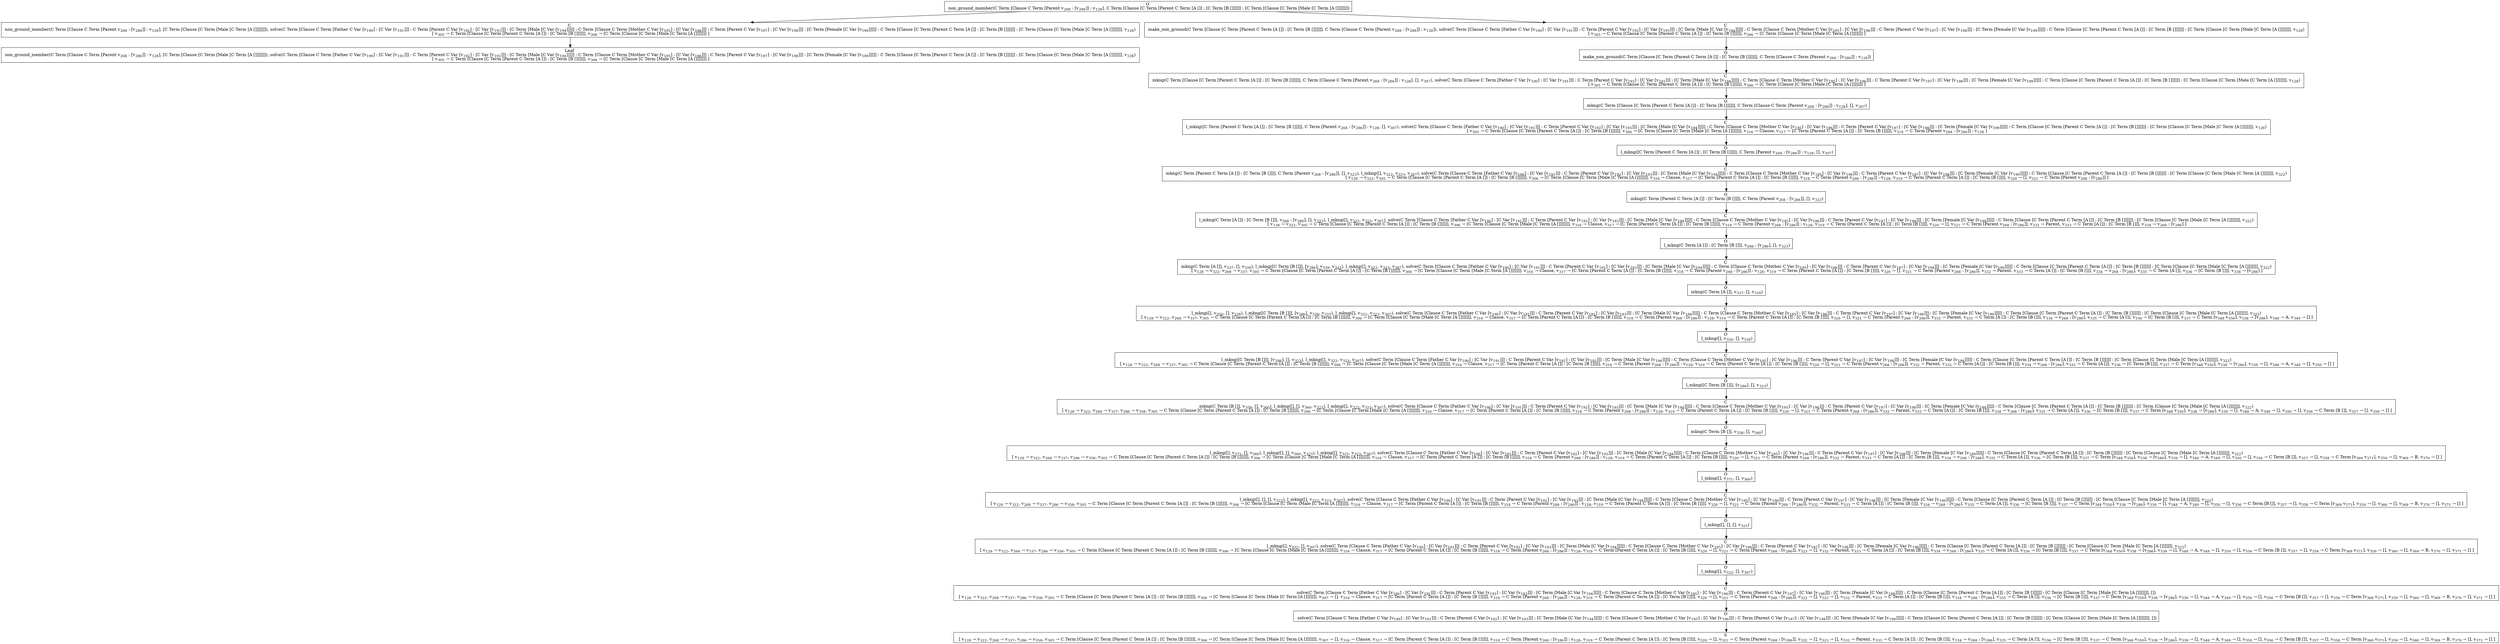 digraph {
    graph [rankdir=TB
          ,bgcolor=transparent];
    node [shape=box
         ,fillcolor=white
         ,style=filled];
    0 [label=<O <BR/> non_ground_member(C Term [Clause C Term [Parent v<SUB>268</SUB> : [v<SUB>286</SUB>]] : v<SUB>128</SUB>], C Term [Clause [C Term [Parent C Term [A []] : [C Term [B []]]]]] : [C Term [Clause [C Term [Male [C Term [A []]]]]]])>];
    1 [label=<C <BR/> non_ground_member(C Term [Clause C Term [Parent v<SUB>268</SUB> : [v<SUB>286</SUB>]] : v<SUB>128</SUB>], [C Term [Clause [C Term [Male [C Term [A []]]]]]]), solve(C Term [Clause C Term [Father C Var [v<SUB>190</SUB>] : [C Var [v<SUB>191</SUB>]]] : C Term [Parent C Var [v<SUB>192</SUB>] : [C Var [v<SUB>193</SUB>]]] : [C Term [Male [C Var [v<SUB>194</SUB>]]]]] : C Term [Clause C Term [Mother C Var [v<SUB>195</SUB>] : [C Var [v<SUB>196</SUB>]]] : C Term [Parent C Var [v<SUB>197</SUB>] : [C Var [v<SUB>198</SUB>]]] : [C Term [Female [C Var [v<SUB>199</SUB>]]]]] : C Term [Clause [C Term [Parent C Term [A []] : [C Term [B []]]]]] : [C Term [Clause [C Term [Male [C Term [A []]]]]]], v<SUB>128</SUB>) <BR/>  [ v<SUB>305</SUB> &rarr; C Term [Clause [C Term [Parent C Term [A []] : [C Term [B []]]]]], v<SUB>306</SUB> &rarr; [C Term [Clause [C Term [Male [C Term [A []]]]]]] ] >];
    2 [label=<C <BR/> make_non_ground(C Term [Clause [C Term [Parent C Term [A []] : [C Term [B []]]]]], C Term [Clause C Term [Parent v<SUB>268</SUB> : [v<SUB>286</SUB>]] : v<SUB>128</SUB>]), solve(C Term [Clause C Term [Father C Var [v<SUB>190</SUB>] : [C Var [v<SUB>191</SUB>]]] : C Term [Parent C Var [v<SUB>192</SUB>] : [C Var [v<SUB>193</SUB>]]] : [C Term [Male [C Var [v<SUB>194</SUB>]]]]] : C Term [Clause C Term [Mother C Var [v<SUB>195</SUB>] : [C Var [v<SUB>196</SUB>]]] : C Term [Parent C Var [v<SUB>197</SUB>] : [C Var [v<SUB>198</SUB>]]] : [C Term [Female [C Var [v<SUB>199</SUB>]]]]] : C Term [Clause [C Term [Parent C Term [A []] : [C Term [B []]]]]] : [C Term [Clause [C Term [Male [C Term [A []]]]]]], v<SUB>128</SUB>) <BR/>  [ v<SUB>305</SUB> &rarr; C Term [Clause [C Term [Parent C Term [A []] : [C Term [B []]]]]], v<SUB>306</SUB> &rarr; [C Term [Clause [C Term [Male [C Term [A []]]]]]] ] >];
    3 [label=<Leaf <BR/> non_ground_member(C Term [Clause C Term [Parent v<SUB>268</SUB> : [v<SUB>286</SUB>]] : v<SUB>128</SUB>], [C Term [Clause [C Term [Male [C Term [A []]]]]]]), solve(C Term [Clause C Term [Father C Var [v<SUB>190</SUB>] : [C Var [v<SUB>191</SUB>]]] : C Term [Parent C Var [v<SUB>192</SUB>] : [C Var [v<SUB>193</SUB>]]] : [C Term [Male [C Var [v<SUB>194</SUB>]]]]] : C Term [Clause C Term [Mother C Var [v<SUB>195</SUB>] : [C Var [v<SUB>196</SUB>]]] : C Term [Parent C Var [v<SUB>197</SUB>] : [C Var [v<SUB>198</SUB>]]] : [C Term [Female [C Var [v<SUB>199</SUB>]]]]] : C Term [Clause [C Term [Parent C Term [A []] : [C Term [B []]]]]] : [C Term [Clause [C Term [Male [C Term [A []]]]]]], v<SUB>128</SUB>) <BR/>  [ v<SUB>305</SUB> &rarr; C Term [Clause [C Term [Parent C Term [A []] : [C Term [B []]]]]], v<SUB>306</SUB> &rarr; [C Term [Clause [C Term [Male [C Term [A []]]]]]] ] >];
    4 [label=<O <BR/> make_non_ground(C Term [Clause [C Term [Parent C Term [A []] : [C Term [B []]]]]], C Term [Clause C Term [Parent v<SUB>268</SUB> : [v<SUB>286</SUB>]] : v<SUB>128</SUB>])>];
    5 [label=<C <BR/> mkng(C Term [Clause [C Term [Parent C Term [A []] : [C Term [B []]]]]], C Term [Clause C Term [Parent v<SUB>268</SUB> : [v<SUB>286</SUB>]] : v<SUB>128</SUB>], [], v<SUB>307</SUB>), solve(C Term [Clause C Term [Father C Var [v<SUB>190</SUB>] : [C Var [v<SUB>191</SUB>]]] : C Term [Parent C Var [v<SUB>192</SUB>] : [C Var [v<SUB>193</SUB>]]] : [C Term [Male [C Var [v<SUB>194</SUB>]]]]] : C Term [Clause C Term [Mother C Var [v<SUB>195</SUB>] : [C Var [v<SUB>196</SUB>]]] : C Term [Parent C Var [v<SUB>197</SUB>] : [C Var [v<SUB>198</SUB>]]] : [C Term [Female [C Var [v<SUB>199</SUB>]]]]] : C Term [Clause [C Term [Parent C Term [A []] : [C Term [B []]]]]] : [C Term [Clause [C Term [Male [C Term [A []]]]]]], v<SUB>128</SUB>) <BR/>  [ v<SUB>305</SUB> &rarr; C Term [Clause [C Term [Parent C Term [A []] : [C Term [B []]]]]], v<SUB>306</SUB> &rarr; [C Term [Clause [C Term [Male [C Term [A []]]]]]] ] >];
    6 [label=<O <BR/> mkng(C Term [Clause [C Term [Parent C Term [A []] : [C Term [B []]]]]], C Term [Clause C Term [Parent v<SUB>268</SUB> : [v<SUB>286</SUB>]] : v<SUB>128</SUB>], [], v<SUB>307</SUB>)>];
    7 [label=<C <BR/> l_mkng([C Term [Parent C Term [A []] : [C Term [B []]]]], C Term [Parent v<SUB>268</SUB> : [v<SUB>286</SUB>]] : v<SUB>128</SUB>, [], v<SUB>307</SUB>), solve(C Term [Clause C Term [Father C Var [v<SUB>190</SUB>] : [C Var [v<SUB>191</SUB>]]] : C Term [Parent C Var [v<SUB>192</SUB>] : [C Var [v<SUB>193</SUB>]]] : [C Term [Male [C Var [v<SUB>194</SUB>]]]]] : C Term [Clause C Term [Mother C Var [v<SUB>195</SUB>] : [C Var [v<SUB>196</SUB>]]] : C Term [Parent C Var [v<SUB>197</SUB>] : [C Var [v<SUB>198</SUB>]]] : [C Term [Female [C Var [v<SUB>199</SUB>]]]]] : C Term [Clause [C Term [Parent C Term [A []] : [C Term [B []]]]]] : [C Term [Clause [C Term [Male [C Term [A []]]]]]], v<SUB>128</SUB>) <BR/>  [ v<SUB>305</SUB> &rarr; C Term [Clause [C Term [Parent C Term [A []] : [C Term [B []]]]]], v<SUB>306</SUB> &rarr; [C Term [Clause [C Term [Male [C Term [A []]]]]]], v<SUB>316</SUB> &rarr; Clause, v<SUB>317</SUB> &rarr; [C Term [Parent C Term [A []] : [C Term [B []]]]], v<SUB>318</SUB> &rarr; C Term [Parent v<SUB>268</SUB> : [v<SUB>286</SUB>]] : v<SUB>128</SUB> ] >];
    8 [label=<O <BR/> l_mkng([C Term [Parent C Term [A []] : [C Term [B []]]]], C Term [Parent v<SUB>268</SUB> : [v<SUB>286</SUB>]] : v<SUB>128</SUB>, [], v<SUB>307</SUB>)>];
    9 [label=<C <BR/> mkng(C Term [Parent C Term [A []] : [C Term [B []]]], C Term [Parent v<SUB>268</SUB> : [v<SUB>286</SUB>]], [], v<SUB>323</SUB>), l_mkng([], v<SUB>322</SUB>, v<SUB>323</SUB>, v<SUB>307</SUB>), solve(C Term [Clause C Term [Father C Var [v<SUB>190</SUB>] : [C Var [v<SUB>191</SUB>]]] : C Term [Parent C Var [v<SUB>192</SUB>] : [C Var [v<SUB>193</SUB>]]] : [C Term [Male [C Var [v<SUB>194</SUB>]]]]] : C Term [Clause C Term [Mother C Var [v<SUB>195</SUB>] : [C Var [v<SUB>196</SUB>]]] : C Term [Parent C Var [v<SUB>197</SUB>] : [C Var [v<SUB>198</SUB>]]] : [C Term [Female [C Var [v<SUB>199</SUB>]]]]] : C Term [Clause [C Term [Parent C Term [A []] : [C Term [B []]]]]] : [C Term [Clause [C Term [Male [C Term [A []]]]]]], v<SUB>322</SUB>) <BR/>  [ v<SUB>128</SUB> &rarr; v<SUB>322</SUB>, v<SUB>305</SUB> &rarr; C Term [Clause [C Term [Parent C Term [A []] : [C Term [B []]]]]], v<SUB>306</SUB> &rarr; [C Term [Clause [C Term [Male [C Term [A []]]]]]], v<SUB>316</SUB> &rarr; Clause, v<SUB>317</SUB> &rarr; [C Term [Parent C Term [A []] : [C Term [B []]]]], v<SUB>318</SUB> &rarr; C Term [Parent v<SUB>268</SUB> : [v<SUB>286</SUB>]] : v<SUB>128</SUB>, v<SUB>319</SUB> &rarr; C Term [Parent C Term [A []] : [C Term [B []]]], v<SUB>320</SUB> &rarr; [], v<SUB>321</SUB> &rarr; C Term [Parent v<SUB>268</SUB> : [v<SUB>286</SUB>]] ] >];
    10 [label=<O <BR/> mkng(C Term [Parent C Term [A []] : [C Term [B []]]], C Term [Parent v<SUB>268</SUB> : [v<SUB>286</SUB>]], [], v<SUB>323</SUB>)>];
    11 [label=<C <BR/> l_mkng(C Term [A []] : [C Term [B []]], v<SUB>268</SUB> : [v<SUB>286</SUB>], [], v<SUB>323</SUB>), l_mkng([], v<SUB>322</SUB>, v<SUB>323</SUB>, v<SUB>307</SUB>), solve(C Term [Clause C Term [Father C Var [v<SUB>190</SUB>] : [C Var [v<SUB>191</SUB>]]] : C Term [Parent C Var [v<SUB>192</SUB>] : [C Var [v<SUB>193</SUB>]]] : [C Term [Male [C Var [v<SUB>194</SUB>]]]]] : C Term [Clause C Term [Mother C Var [v<SUB>195</SUB>] : [C Var [v<SUB>196</SUB>]]] : C Term [Parent C Var [v<SUB>197</SUB>] : [C Var [v<SUB>198</SUB>]]] : [C Term [Female [C Var [v<SUB>199</SUB>]]]]] : C Term [Clause [C Term [Parent C Term [A []] : [C Term [B []]]]]] : [C Term [Clause [C Term [Male [C Term [A []]]]]]], v<SUB>322</SUB>) <BR/>  [ v<SUB>128</SUB> &rarr; v<SUB>322</SUB>, v<SUB>305</SUB> &rarr; C Term [Clause [C Term [Parent C Term [A []] : [C Term [B []]]]]], v<SUB>306</SUB> &rarr; [C Term [Clause [C Term [Male [C Term [A []]]]]]], v<SUB>316</SUB> &rarr; Clause, v<SUB>317</SUB> &rarr; [C Term [Parent C Term [A []] : [C Term [B []]]]], v<SUB>318</SUB> &rarr; C Term [Parent v<SUB>268</SUB> : [v<SUB>286</SUB>]] : v<SUB>128</SUB>, v<SUB>319</SUB> &rarr; C Term [Parent C Term [A []] : [C Term [B []]]], v<SUB>320</SUB> &rarr; [], v<SUB>321</SUB> &rarr; C Term [Parent v<SUB>268</SUB> : [v<SUB>286</SUB>]], v<SUB>332</SUB> &rarr; Parent, v<SUB>333</SUB> &rarr; C Term [A []] : [C Term [B []]], v<SUB>334</SUB> &rarr; v<SUB>268</SUB> : [v<SUB>286</SUB>] ] >];
    12 [label=<O <BR/> l_mkng(C Term [A []] : [C Term [B []]], v<SUB>268</SUB> : [v<SUB>286</SUB>], [], v<SUB>323</SUB>)>];
    13 [label=<C <BR/> mkng(C Term [A []], v<SUB>337</SUB>, [], v<SUB>339</SUB>), l_mkng([C Term [B []]], [v<SUB>286</SUB>], v<SUB>339</SUB>, v<SUB>323</SUB>), l_mkng([], v<SUB>322</SUB>, v<SUB>323</SUB>, v<SUB>307</SUB>), solve(C Term [Clause C Term [Father C Var [v<SUB>190</SUB>] : [C Var [v<SUB>191</SUB>]]] : C Term [Parent C Var [v<SUB>192</SUB>] : [C Var [v<SUB>193</SUB>]]] : [C Term [Male [C Var [v<SUB>194</SUB>]]]]] : C Term [Clause C Term [Mother C Var [v<SUB>195</SUB>] : [C Var [v<SUB>196</SUB>]]] : C Term [Parent C Var [v<SUB>197</SUB>] : [C Var [v<SUB>198</SUB>]]] : [C Term [Female [C Var [v<SUB>199</SUB>]]]]] : C Term [Clause [C Term [Parent C Term [A []] : [C Term [B []]]]]] : [C Term [Clause [C Term [Male [C Term [A []]]]]]], v<SUB>322</SUB>) <BR/>  [ v<SUB>128</SUB> &rarr; v<SUB>322</SUB>, v<SUB>268</SUB> &rarr; v<SUB>337</SUB>, v<SUB>305</SUB> &rarr; C Term [Clause [C Term [Parent C Term [A []] : [C Term [B []]]]]], v<SUB>306</SUB> &rarr; [C Term [Clause [C Term [Male [C Term [A []]]]]]], v<SUB>316</SUB> &rarr; Clause, v<SUB>317</SUB> &rarr; [C Term [Parent C Term [A []] : [C Term [B []]]]], v<SUB>318</SUB> &rarr; C Term [Parent v<SUB>268</SUB> : [v<SUB>286</SUB>]] : v<SUB>128</SUB>, v<SUB>319</SUB> &rarr; C Term [Parent C Term [A []] : [C Term [B []]]], v<SUB>320</SUB> &rarr; [], v<SUB>321</SUB> &rarr; C Term [Parent v<SUB>268</SUB> : [v<SUB>286</SUB>]], v<SUB>332</SUB> &rarr; Parent, v<SUB>333</SUB> &rarr; C Term [A []] : [C Term [B []]], v<SUB>334</SUB> &rarr; v<SUB>268</SUB> : [v<SUB>286</SUB>], v<SUB>335</SUB> &rarr; C Term [A []], v<SUB>336</SUB> &rarr; [C Term [B []]], v<SUB>338</SUB> &rarr; [v<SUB>286</SUB>] ] >];
    14 [label=<O <BR/> mkng(C Term [A []], v<SUB>337</SUB>, [], v<SUB>339</SUB>)>];
    15 [label=<C <BR/> l_mkng([], v<SUB>350</SUB>, [], v<SUB>339</SUB>), l_mkng([C Term [B []]], [v<SUB>286</SUB>], v<SUB>339</SUB>, v<SUB>323</SUB>), l_mkng([], v<SUB>322</SUB>, v<SUB>323</SUB>, v<SUB>307</SUB>), solve(C Term [Clause C Term [Father C Var [v<SUB>190</SUB>] : [C Var [v<SUB>191</SUB>]]] : C Term [Parent C Var [v<SUB>192</SUB>] : [C Var [v<SUB>193</SUB>]]] : [C Term [Male [C Var [v<SUB>194</SUB>]]]]] : C Term [Clause C Term [Mother C Var [v<SUB>195</SUB>] : [C Var [v<SUB>196</SUB>]]] : C Term [Parent C Var [v<SUB>197</SUB>] : [C Var [v<SUB>198</SUB>]]] : [C Term [Female [C Var [v<SUB>199</SUB>]]]]] : C Term [Clause [C Term [Parent C Term [A []] : [C Term [B []]]]]] : [C Term [Clause [C Term [Male [C Term [A []]]]]]], v<SUB>322</SUB>) <BR/>  [ v<SUB>128</SUB> &rarr; v<SUB>322</SUB>, v<SUB>268</SUB> &rarr; v<SUB>337</SUB>, v<SUB>305</SUB> &rarr; C Term [Clause [C Term [Parent C Term [A []] : [C Term [B []]]]]], v<SUB>306</SUB> &rarr; [C Term [Clause [C Term [Male [C Term [A []]]]]]], v<SUB>316</SUB> &rarr; Clause, v<SUB>317</SUB> &rarr; [C Term [Parent C Term [A []] : [C Term [B []]]]], v<SUB>318</SUB> &rarr; C Term [Parent v<SUB>268</SUB> : [v<SUB>286</SUB>]] : v<SUB>128</SUB>, v<SUB>319</SUB> &rarr; C Term [Parent C Term [A []] : [C Term [B []]]], v<SUB>320</SUB> &rarr; [], v<SUB>321</SUB> &rarr; C Term [Parent v<SUB>268</SUB> : [v<SUB>286</SUB>]], v<SUB>332</SUB> &rarr; Parent, v<SUB>333</SUB> &rarr; C Term [A []] : [C Term [B []]], v<SUB>334</SUB> &rarr; v<SUB>268</SUB> : [v<SUB>286</SUB>], v<SUB>335</SUB> &rarr; C Term [A []], v<SUB>336</SUB> &rarr; [C Term [B []]], v<SUB>337</SUB> &rarr; C Term [v<SUB>348</SUB> v<SUB>350</SUB>], v<SUB>338</SUB> &rarr; [v<SUB>286</SUB>], v<SUB>348</SUB> &rarr; A, v<SUB>349</SUB> &rarr; [] ] >];
    16 [label=<O <BR/> l_mkng([], v<SUB>350</SUB>, [], v<SUB>339</SUB>)>];
    17 [label=<C <BR/> l_mkng([C Term [B []]], [v<SUB>286</SUB>], [], v<SUB>323</SUB>), l_mkng([], v<SUB>322</SUB>, v<SUB>323</SUB>, v<SUB>307</SUB>), solve(C Term [Clause C Term [Father C Var [v<SUB>190</SUB>] : [C Var [v<SUB>191</SUB>]]] : C Term [Parent C Var [v<SUB>192</SUB>] : [C Var [v<SUB>193</SUB>]]] : [C Term [Male [C Var [v<SUB>194</SUB>]]]]] : C Term [Clause C Term [Mother C Var [v<SUB>195</SUB>] : [C Var [v<SUB>196</SUB>]]] : C Term [Parent C Var [v<SUB>197</SUB>] : [C Var [v<SUB>198</SUB>]]] : [C Term [Female [C Var [v<SUB>199</SUB>]]]]] : C Term [Clause [C Term [Parent C Term [A []] : [C Term [B []]]]]] : [C Term [Clause [C Term [Male [C Term [A []]]]]]], v<SUB>322</SUB>) <BR/>  [ v<SUB>128</SUB> &rarr; v<SUB>322</SUB>, v<SUB>268</SUB> &rarr; v<SUB>337</SUB>, v<SUB>305</SUB> &rarr; C Term [Clause [C Term [Parent C Term [A []] : [C Term [B []]]]]], v<SUB>306</SUB> &rarr; [C Term [Clause [C Term [Male [C Term [A []]]]]]], v<SUB>316</SUB> &rarr; Clause, v<SUB>317</SUB> &rarr; [C Term [Parent C Term [A []] : [C Term [B []]]]], v<SUB>318</SUB> &rarr; C Term [Parent v<SUB>268</SUB> : [v<SUB>286</SUB>]] : v<SUB>128</SUB>, v<SUB>319</SUB> &rarr; C Term [Parent C Term [A []] : [C Term [B []]]], v<SUB>320</SUB> &rarr; [], v<SUB>321</SUB> &rarr; C Term [Parent v<SUB>268</SUB> : [v<SUB>286</SUB>]], v<SUB>332</SUB> &rarr; Parent, v<SUB>333</SUB> &rarr; C Term [A []] : [C Term [B []]], v<SUB>334</SUB> &rarr; v<SUB>268</SUB> : [v<SUB>286</SUB>], v<SUB>335</SUB> &rarr; C Term [A []], v<SUB>336</SUB> &rarr; [C Term [B []]], v<SUB>337</SUB> &rarr; C Term [v<SUB>348</SUB> v<SUB>350</SUB>], v<SUB>338</SUB> &rarr; [v<SUB>286</SUB>], v<SUB>339</SUB> &rarr; [], v<SUB>348</SUB> &rarr; A, v<SUB>349</SUB> &rarr; [], v<SUB>350</SUB> &rarr; [] ] >];
    18 [label=<O <BR/> l_mkng([C Term [B []]], [v<SUB>286</SUB>], [], v<SUB>323</SUB>)>];
    19 [label=<C <BR/> mkng(C Term [B []], v<SUB>358</SUB>, [], v<SUB>360</SUB>), l_mkng([], [], v<SUB>360</SUB>, v<SUB>323</SUB>), l_mkng([], v<SUB>322</SUB>, v<SUB>323</SUB>, v<SUB>307</SUB>), solve(C Term [Clause C Term [Father C Var [v<SUB>190</SUB>] : [C Var [v<SUB>191</SUB>]]] : C Term [Parent C Var [v<SUB>192</SUB>] : [C Var [v<SUB>193</SUB>]]] : [C Term [Male [C Var [v<SUB>194</SUB>]]]]] : C Term [Clause C Term [Mother C Var [v<SUB>195</SUB>] : [C Var [v<SUB>196</SUB>]]] : C Term [Parent C Var [v<SUB>197</SUB>] : [C Var [v<SUB>198</SUB>]]] : [C Term [Female [C Var [v<SUB>199</SUB>]]]]] : C Term [Clause [C Term [Parent C Term [A []] : [C Term [B []]]]]] : [C Term [Clause [C Term [Male [C Term [A []]]]]]], v<SUB>322</SUB>) <BR/>  [ v<SUB>128</SUB> &rarr; v<SUB>322</SUB>, v<SUB>268</SUB> &rarr; v<SUB>337</SUB>, v<SUB>286</SUB> &rarr; v<SUB>358</SUB>, v<SUB>305</SUB> &rarr; C Term [Clause [C Term [Parent C Term [A []] : [C Term [B []]]]]], v<SUB>306</SUB> &rarr; [C Term [Clause [C Term [Male [C Term [A []]]]]]], v<SUB>316</SUB> &rarr; Clause, v<SUB>317</SUB> &rarr; [C Term [Parent C Term [A []] : [C Term [B []]]]], v<SUB>318</SUB> &rarr; C Term [Parent v<SUB>268</SUB> : [v<SUB>286</SUB>]] : v<SUB>128</SUB>, v<SUB>319</SUB> &rarr; C Term [Parent C Term [A []] : [C Term [B []]]], v<SUB>320</SUB> &rarr; [], v<SUB>321</SUB> &rarr; C Term [Parent v<SUB>268</SUB> : [v<SUB>286</SUB>]], v<SUB>332</SUB> &rarr; Parent, v<SUB>333</SUB> &rarr; C Term [A []] : [C Term [B []]], v<SUB>334</SUB> &rarr; v<SUB>268</SUB> : [v<SUB>286</SUB>], v<SUB>335</SUB> &rarr; C Term [A []], v<SUB>336</SUB> &rarr; [C Term [B []]], v<SUB>337</SUB> &rarr; C Term [v<SUB>348</SUB> v<SUB>350</SUB>], v<SUB>338</SUB> &rarr; [v<SUB>286</SUB>], v<SUB>339</SUB> &rarr; [], v<SUB>348</SUB> &rarr; A, v<SUB>349</SUB> &rarr; [], v<SUB>350</SUB> &rarr; [], v<SUB>356</SUB> &rarr; C Term [B []], v<SUB>357</SUB> &rarr; [], v<SUB>359</SUB> &rarr; [] ] >];
    20 [label=<O <BR/> mkng(C Term [B []], v<SUB>358</SUB>, [], v<SUB>360</SUB>)>];
    21 [label=<C <BR/> l_mkng([], v<SUB>371</SUB>, [], v<SUB>360</SUB>), l_mkng([], [], v<SUB>360</SUB>, v<SUB>323</SUB>), l_mkng([], v<SUB>322</SUB>, v<SUB>323</SUB>, v<SUB>307</SUB>), solve(C Term [Clause C Term [Father C Var [v<SUB>190</SUB>] : [C Var [v<SUB>191</SUB>]]] : C Term [Parent C Var [v<SUB>192</SUB>] : [C Var [v<SUB>193</SUB>]]] : [C Term [Male [C Var [v<SUB>194</SUB>]]]]] : C Term [Clause C Term [Mother C Var [v<SUB>195</SUB>] : [C Var [v<SUB>196</SUB>]]] : C Term [Parent C Var [v<SUB>197</SUB>] : [C Var [v<SUB>198</SUB>]]] : [C Term [Female [C Var [v<SUB>199</SUB>]]]]] : C Term [Clause [C Term [Parent C Term [A []] : [C Term [B []]]]]] : [C Term [Clause [C Term [Male [C Term [A []]]]]]], v<SUB>322</SUB>) <BR/>  [ v<SUB>128</SUB> &rarr; v<SUB>322</SUB>, v<SUB>268</SUB> &rarr; v<SUB>337</SUB>, v<SUB>286</SUB> &rarr; v<SUB>358</SUB>, v<SUB>305</SUB> &rarr; C Term [Clause [C Term [Parent C Term [A []] : [C Term [B []]]]]], v<SUB>306</SUB> &rarr; [C Term [Clause [C Term [Male [C Term [A []]]]]]], v<SUB>316</SUB> &rarr; Clause, v<SUB>317</SUB> &rarr; [C Term [Parent C Term [A []] : [C Term [B []]]]], v<SUB>318</SUB> &rarr; C Term [Parent v<SUB>268</SUB> : [v<SUB>286</SUB>]] : v<SUB>128</SUB>, v<SUB>319</SUB> &rarr; C Term [Parent C Term [A []] : [C Term [B []]]], v<SUB>320</SUB> &rarr; [], v<SUB>321</SUB> &rarr; C Term [Parent v<SUB>268</SUB> : [v<SUB>286</SUB>]], v<SUB>332</SUB> &rarr; Parent, v<SUB>333</SUB> &rarr; C Term [A []] : [C Term [B []]], v<SUB>334</SUB> &rarr; v<SUB>268</SUB> : [v<SUB>286</SUB>], v<SUB>335</SUB> &rarr; C Term [A []], v<SUB>336</SUB> &rarr; [C Term [B []]], v<SUB>337</SUB> &rarr; C Term [v<SUB>348</SUB> v<SUB>350</SUB>], v<SUB>338</SUB> &rarr; [v<SUB>286</SUB>], v<SUB>339</SUB> &rarr; [], v<SUB>348</SUB> &rarr; A, v<SUB>349</SUB> &rarr; [], v<SUB>350</SUB> &rarr; [], v<SUB>356</SUB> &rarr; C Term [B []], v<SUB>357</SUB> &rarr; [], v<SUB>358</SUB> &rarr; C Term [v<SUB>369</SUB> v<SUB>371</SUB>], v<SUB>359</SUB> &rarr; [], v<SUB>369</SUB> &rarr; B, v<SUB>370</SUB> &rarr; [] ] >];
    22 [label=<O <BR/> l_mkng([], v<SUB>371</SUB>, [], v<SUB>360</SUB>)>];
    23 [label=<C <BR/> l_mkng([], [], [], v<SUB>323</SUB>), l_mkng([], v<SUB>322</SUB>, v<SUB>323</SUB>, v<SUB>307</SUB>), solve(C Term [Clause C Term [Father C Var [v<SUB>190</SUB>] : [C Var [v<SUB>191</SUB>]]] : C Term [Parent C Var [v<SUB>192</SUB>] : [C Var [v<SUB>193</SUB>]]] : [C Term [Male [C Var [v<SUB>194</SUB>]]]]] : C Term [Clause C Term [Mother C Var [v<SUB>195</SUB>] : [C Var [v<SUB>196</SUB>]]] : C Term [Parent C Var [v<SUB>197</SUB>] : [C Var [v<SUB>198</SUB>]]] : [C Term [Female [C Var [v<SUB>199</SUB>]]]]] : C Term [Clause [C Term [Parent C Term [A []] : [C Term [B []]]]]] : [C Term [Clause [C Term [Male [C Term [A []]]]]]], v<SUB>322</SUB>) <BR/>  [ v<SUB>128</SUB> &rarr; v<SUB>322</SUB>, v<SUB>268</SUB> &rarr; v<SUB>337</SUB>, v<SUB>286</SUB> &rarr; v<SUB>358</SUB>, v<SUB>305</SUB> &rarr; C Term [Clause [C Term [Parent C Term [A []] : [C Term [B []]]]]], v<SUB>306</SUB> &rarr; [C Term [Clause [C Term [Male [C Term [A []]]]]]], v<SUB>316</SUB> &rarr; Clause, v<SUB>317</SUB> &rarr; [C Term [Parent C Term [A []] : [C Term [B []]]]], v<SUB>318</SUB> &rarr; C Term [Parent v<SUB>268</SUB> : [v<SUB>286</SUB>]] : v<SUB>128</SUB>, v<SUB>319</SUB> &rarr; C Term [Parent C Term [A []] : [C Term [B []]]], v<SUB>320</SUB> &rarr; [], v<SUB>321</SUB> &rarr; C Term [Parent v<SUB>268</SUB> : [v<SUB>286</SUB>]], v<SUB>332</SUB> &rarr; Parent, v<SUB>333</SUB> &rarr; C Term [A []] : [C Term [B []]], v<SUB>334</SUB> &rarr; v<SUB>268</SUB> : [v<SUB>286</SUB>], v<SUB>335</SUB> &rarr; C Term [A []], v<SUB>336</SUB> &rarr; [C Term [B []]], v<SUB>337</SUB> &rarr; C Term [v<SUB>348</SUB> v<SUB>350</SUB>], v<SUB>338</SUB> &rarr; [v<SUB>286</SUB>], v<SUB>339</SUB> &rarr; [], v<SUB>348</SUB> &rarr; A, v<SUB>349</SUB> &rarr; [], v<SUB>350</SUB> &rarr; [], v<SUB>356</SUB> &rarr; C Term [B []], v<SUB>357</SUB> &rarr; [], v<SUB>358</SUB> &rarr; C Term [v<SUB>369</SUB> v<SUB>371</SUB>], v<SUB>359</SUB> &rarr; [], v<SUB>360</SUB> &rarr; [], v<SUB>369</SUB> &rarr; B, v<SUB>370</SUB> &rarr; [], v<SUB>371</SUB> &rarr; [] ] >];
    24 [label=<O <BR/> l_mkng([], [], [], v<SUB>323</SUB>)>];
    25 [label=<C <BR/> l_mkng([], v<SUB>322</SUB>, [], v<SUB>307</SUB>), solve(C Term [Clause C Term [Father C Var [v<SUB>190</SUB>] : [C Var [v<SUB>191</SUB>]]] : C Term [Parent C Var [v<SUB>192</SUB>] : [C Var [v<SUB>193</SUB>]]] : [C Term [Male [C Var [v<SUB>194</SUB>]]]]] : C Term [Clause C Term [Mother C Var [v<SUB>195</SUB>] : [C Var [v<SUB>196</SUB>]]] : C Term [Parent C Var [v<SUB>197</SUB>] : [C Var [v<SUB>198</SUB>]]] : [C Term [Female [C Var [v<SUB>199</SUB>]]]]] : C Term [Clause [C Term [Parent C Term [A []] : [C Term [B []]]]]] : [C Term [Clause [C Term [Male [C Term [A []]]]]]], v<SUB>322</SUB>) <BR/>  [ v<SUB>128</SUB> &rarr; v<SUB>322</SUB>, v<SUB>268</SUB> &rarr; v<SUB>337</SUB>, v<SUB>286</SUB> &rarr; v<SUB>358</SUB>, v<SUB>305</SUB> &rarr; C Term [Clause [C Term [Parent C Term [A []] : [C Term [B []]]]]], v<SUB>306</SUB> &rarr; [C Term [Clause [C Term [Male [C Term [A []]]]]]], v<SUB>316</SUB> &rarr; Clause, v<SUB>317</SUB> &rarr; [C Term [Parent C Term [A []] : [C Term [B []]]]], v<SUB>318</SUB> &rarr; C Term [Parent v<SUB>268</SUB> : [v<SUB>286</SUB>]] : v<SUB>128</SUB>, v<SUB>319</SUB> &rarr; C Term [Parent C Term [A []] : [C Term [B []]]], v<SUB>320</SUB> &rarr; [], v<SUB>321</SUB> &rarr; C Term [Parent v<SUB>268</SUB> : [v<SUB>286</SUB>]], v<SUB>323</SUB> &rarr; [], v<SUB>332</SUB> &rarr; Parent, v<SUB>333</SUB> &rarr; C Term [A []] : [C Term [B []]], v<SUB>334</SUB> &rarr; v<SUB>268</SUB> : [v<SUB>286</SUB>], v<SUB>335</SUB> &rarr; C Term [A []], v<SUB>336</SUB> &rarr; [C Term [B []]], v<SUB>337</SUB> &rarr; C Term [v<SUB>348</SUB> v<SUB>350</SUB>], v<SUB>338</SUB> &rarr; [v<SUB>286</SUB>], v<SUB>339</SUB> &rarr; [], v<SUB>348</SUB> &rarr; A, v<SUB>349</SUB> &rarr; [], v<SUB>350</SUB> &rarr; [], v<SUB>356</SUB> &rarr; C Term [B []], v<SUB>357</SUB> &rarr; [], v<SUB>358</SUB> &rarr; C Term [v<SUB>369</SUB> v<SUB>371</SUB>], v<SUB>359</SUB> &rarr; [], v<SUB>360</SUB> &rarr; [], v<SUB>369</SUB> &rarr; B, v<SUB>370</SUB> &rarr; [], v<SUB>371</SUB> &rarr; [] ] >];
    26 [label=<O <BR/> l_mkng([], v<SUB>322</SUB>, [], v<SUB>307</SUB>)>];
    27 [label=<C <BR/> solve(C Term [Clause C Term [Father C Var [v<SUB>190</SUB>] : [C Var [v<SUB>191</SUB>]]] : C Term [Parent C Var [v<SUB>192</SUB>] : [C Var [v<SUB>193</SUB>]]] : [C Term [Male [C Var [v<SUB>194</SUB>]]]]] : C Term [Clause C Term [Mother C Var [v<SUB>195</SUB>] : [C Var [v<SUB>196</SUB>]]] : C Term [Parent C Var [v<SUB>197</SUB>] : [C Var [v<SUB>198</SUB>]]] : [C Term [Female [C Var [v<SUB>199</SUB>]]]]] : C Term [Clause [C Term [Parent C Term [A []] : [C Term [B []]]]]] : [C Term [Clause [C Term [Male [C Term [A []]]]]]], []) <BR/>  [ v<SUB>128</SUB> &rarr; v<SUB>322</SUB>, v<SUB>268</SUB> &rarr; v<SUB>337</SUB>, v<SUB>286</SUB> &rarr; v<SUB>358</SUB>, v<SUB>305</SUB> &rarr; C Term [Clause [C Term [Parent C Term [A []] : [C Term [B []]]]]], v<SUB>306</SUB> &rarr; [C Term [Clause [C Term [Male [C Term [A []]]]]]], v<SUB>307</SUB> &rarr; [], v<SUB>316</SUB> &rarr; Clause, v<SUB>317</SUB> &rarr; [C Term [Parent C Term [A []] : [C Term [B []]]]], v<SUB>318</SUB> &rarr; C Term [Parent v<SUB>268</SUB> : [v<SUB>286</SUB>]] : v<SUB>128</SUB>, v<SUB>319</SUB> &rarr; C Term [Parent C Term [A []] : [C Term [B []]]], v<SUB>320</SUB> &rarr; [], v<SUB>321</SUB> &rarr; C Term [Parent v<SUB>268</SUB> : [v<SUB>286</SUB>]], v<SUB>322</SUB> &rarr; [], v<SUB>323</SUB> &rarr; [], v<SUB>332</SUB> &rarr; Parent, v<SUB>333</SUB> &rarr; C Term [A []] : [C Term [B []]], v<SUB>334</SUB> &rarr; v<SUB>268</SUB> : [v<SUB>286</SUB>], v<SUB>335</SUB> &rarr; C Term [A []], v<SUB>336</SUB> &rarr; [C Term [B []]], v<SUB>337</SUB> &rarr; C Term [v<SUB>348</SUB> v<SUB>350</SUB>], v<SUB>338</SUB> &rarr; [v<SUB>286</SUB>], v<SUB>339</SUB> &rarr; [], v<SUB>348</SUB> &rarr; A, v<SUB>349</SUB> &rarr; [], v<SUB>350</SUB> &rarr; [], v<SUB>356</SUB> &rarr; C Term [B []], v<SUB>357</SUB> &rarr; [], v<SUB>358</SUB> &rarr; C Term [v<SUB>369</SUB> v<SUB>371</SUB>], v<SUB>359</SUB> &rarr; [], v<SUB>360</SUB> &rarr; [], v<SUB>369</SUB> &rarr; B, v<SUB>370</SUB> &rarr; [], v<SUB>371</SUB> &rarr; [] ] >];
    28 [label=<O <BR/> solve(C Term [Clause C Term [Father C Var [v<SUB>190</SUB>] : [C Var [v<SUB>191</SUB>]]] : C Term [Parent C Var [v<SUB>192</SUB>] : [C Var [v<SUB>193</SUB>]]] : [C Term [Male [C Var [v<SUB>194</SUB>]]]]] : C Term [Clause C Term [Mother C Var [v<SUB>195</SUB>] : [C Var [v<SUB>196</SUB>]]] : C Term [Parent C Var [v<SUB>197</SUB>] : [C Var [v<SUB>198</SUB>]]] : [C Term [Female [C Var [v<SUB>199</SUB>]]]]] : C Term [Clause [C Term [Parent C Term [A []] : [C Term [B []]]]]] : [C Term [Clause [C Term [Male [C Term [A []]]]]]], [])>];
    29 [label=<S <BR/>  [ v<SUB>128</SUB> &rarr; v<SUB>322</SUB>, v<SUB>268</SUB> &rarr; v<SUB>337</SUB>, v<SUB>286</SUB> &rarr; v<SUB>358</SUB>, v<SUB>305</SUB> &rarr; C Term [Clause [C Term [Parent C Term [A []] : [C Term [B []]]]]], v<SUB>306</SUB> &rarr; [C Term [Clause [C Term [Male [C Term [A []]]]]]], v<SUB>307</SUB> &rarr; [], v<SUB>316</SUB> &rarr; Clause, v<SUB>317</SUB> &rarr; [C Term [Parent C Term [A []] : [C Term [B []]]]], v<SUB>318</SUB> &rarr; C Term [Parent v<SUB>268</SUB> : [v<SUB>286</SUB>]] : v<SUB>128</SUB>, v<SUB>319</SUB> &rarr; C Term [Parent C Term [A []] : [C Term [B []]]], v<SUB>320</SUB> &rarr; [], v<SUB>321</SUB> &rarr; C Term [Parent v<SUB>268</SUB> : [v<SUB>286</SUB>]], v<SUB>322</SUB> &rarr; [], v<SUB>323</SUB> &rarr; [], v<SUB>332</SUB> &rarr; Parent, v<SUB>333</SUB> &rarr; C Term [A []] : [C Term [B []]], v<SUB>334</SUB> &rarr; v<SUB>268</SUB> : [v<SUB>286</SUB>], v<SUB>335</SUB> &rarr; C Term [A []], v<SUB>336</SUB> &rarr; [C Term [B []]], v<SUB>337</SUB> &rarr; C Term [v<SUB>348</SUB> v<SUB>350</SUB>], v<SUB>338</SUB> &rarr; [v<SUB>286</SUB>], v<SUB>339</SUB> &rarr; [], v<SUB>348</SUB> &rarr; A, v<SUB>349</SUB> &rarr; [], v<SUB>350</SUB> &rarr; [], v<SUB>356</SUB> &rarr; C Term [B []], v<SUB>357</SUB> &rarr; [], v<SUB>358</SUB> &rarr; C Term [v<SUB>369</SUB> v<SUB>371</SUB>], v<SUB>359</SUB> &rarr; [], v<SUB>360</SUB> &rarr; [], v<SUB>369</SUB> &rarr; B, v<SUB>370</SUB> &rarr; [], v<SUB>371</SUB> &rarr; [] ] >];
    0 -> 1 [label=""];
    0 -> 2 [label=""];
    1 -> 3 [label=""];
    2 -> 4 [label=""];
    4 -> 5 [label=""];
    5 -> 6 [label=""];
    6 -> 7 [label=""];
    7 -> 8 [label=""];
    8 -> 9 [label=""];
    9 -> 10 [label=""];
    10 -> 11 [label=""];
    11 -> 12 [label=""];
    12 -> 13 [label=""];
    13 -> 14 [label=""];
    14 -> 15 [label=""];
    15 -> 16 [label=""];
    16 -> 17 [label=""];
    17 -> 18 [label=""];
    18 -> 19 [label=""];
    19 -> 20 [label=""];
    20 -> 21 [label=""];
    21 -> 22 [label=""];
    22 -> 23 [label=""];
    23 -> 24 [label=""];
    24 -> 25 [label=""];
    25 -> 26 [label=""];
    26 -> 27 [label=""];
    27 -> 28 [label=""];
    28 -> 29 [label=""];
}
